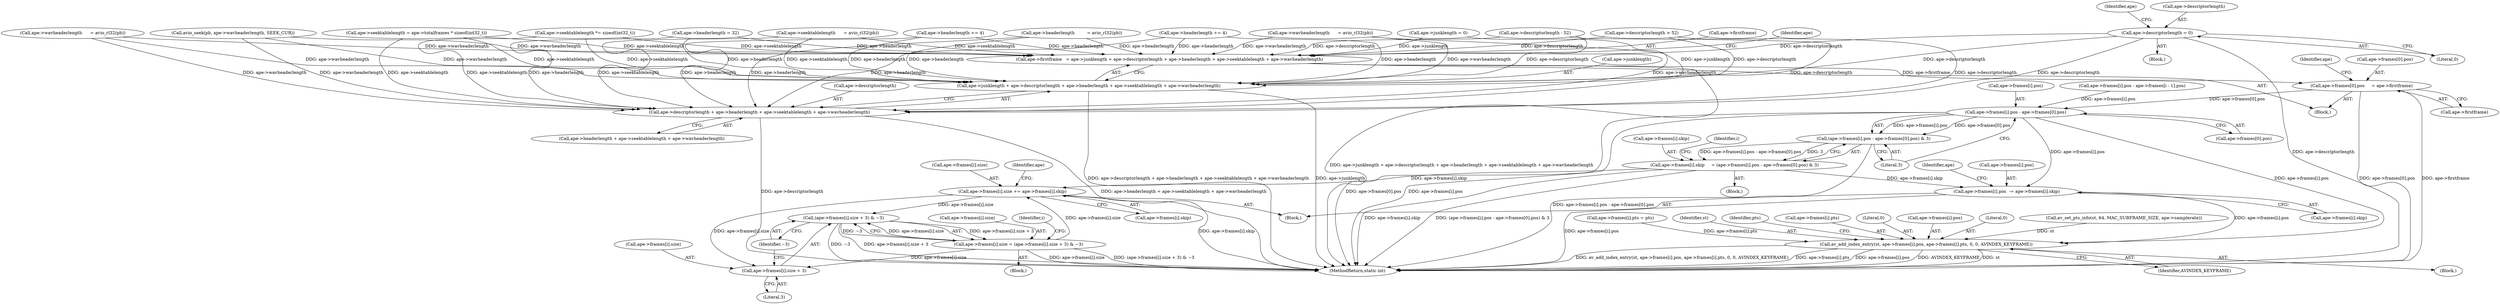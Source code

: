 digraph "0_FFmpeg_8312e3fc9041027a33c8bc667bb99740fdf41dd5@pointer" {
"1000312" [label="(Call,ape->descriptorlength = 0)"];
"1000558" [label="(Call,ape->firstframe   = ape->junklength + ape->descriptorlength + ape->headerlength + ape->seektablelength + ape->wavheaderlength)"];
"1000649" [label="(Call,ape->frames[0].pos     = ape->firstframe)"];
"1000752" [label="(Call,ape->frames[i].pos - ape->frames[0].pos)"];
"1000751" [label="(Call,(ape->frames[i].pos - ape->frames[0].pos) & 3)"];
"1000743" [label="(Call,ape->frames[i].skip     = (ape->frames[i].pos - ape->frames[0].pos) & 3)"];
"1000821" [label="(Call,ape->frames[i].pos  -= ape->frames[i].skip)"];
"1001093" [label="(Call,av_add_index_entry(st, ape->frames[i].pos, ape->frames[i].pts, 0, 0, AVINDEX_KEYFRAME))"];
"1000836" [label="(Call,ape->frames[i].size += ape->frames[i].skip)"];
"1000859" [label="(Call,(ape->frames[i].size + 3) & ~3)"];
"1000851" [label="(Call,ape->frames[i].size = (ape->frames[i].size + 3) & ~3)"];
"1000860" [label="(Call,ape->frames[i].size + 3)"];
"1000562" [label="(Call,ape->junklength + ape->descriptorlength + ape->headerlength + ape->seektablelength + ape->wavheaderlength)"];
"1000566" [label="(Call,ape->descriptorlength + ape->headerlength + ape->seektablelength + ape->wavheaderlength)"];
"1000859" [label="(Call,(ape->frames[i].size + 3) & ~3)"];
"1001084" [label="(Call,ape->frames[i].pts = pts)"];
"1000562" [label="(Call,ape->junklength + ape->descriptorlength + ape->headerlength + ape->seektablelength + ape->wavheaderlength)"];
"1000559" [label="(Call,ape->firstframe)"];
"1000691" [label="(Block,)"];
"1000316" [label="(Literal,0)"];
"1000319" [label="(Identifier,ape)"];
"1000500" [label="(Call,avio_seek(pb, ape->wavheaderlength, SEEK_CUR))"];
"1000649" [label="(Call,ape->frames[0].pos     = ape->firstframe)"];
"1000311" [label="(Block,)"];
"1000570" [label="(Call,ape->headerlength + ape->seektablelength + ape->wavheaderlength)"];
"1000411" [label="(Call,ape->seektablelength = ape->totalframes * sizeof(int32_t))"];
"1000767" [label="(Literal,3)"];
"1000212" [label="(Call,ape->seektablelength      = avio_rl32(pb))"];
"1000256" [label="(Call,ape->descriptorlength - 52)"];
"1000810" [label="(Identifier,i)"];
"1000249" [label="(Call,ape->descriptorlength > 52)"];
"1000381" [label="(Call,ape->headerlength += 4)"];
"1000868" [label="(Literal,3)"];
"1000206" [label="(Call,ape->headerlength         = avio_rl32(pb))"];
"1000840" [label="(Identifier,ape)"];
"1000752" [label="(Call,ape->frames[i].pos - ape->frames[0].pos)"];
"1000111" [label="(Block,)"];
"1000760" [label="(Call,ape->frames[0].pos)"];
"1000837" [label="(Call,ape->frames[i].size)"];
"1000851" [label="(Call,ape->frames[i].size = (ape->frames[i].size + 3) & ~3)"];
"1001094" [label="(Identifier,st)"];
"1001113" [label="(Identifier,pts)"];
"1001093" [label="(Call,av_add_index_entry(st, ape->frames[i].pos, ape->frames[i].pts, 0, 0, AVINDEX_KEYFRAME))"];
"1000751" [label="(Call,(ape->frames[i].pos - ape->frames[0].pos) & 3)"];
"1001083" [label="(Block,)"];
"1000650" [label="(Call,ape->frames[0].pos)"];
"1000743" [label="(Call,ape->frames[i].skip     = (ape->frames[i].pos - ape->frames[0].pos) & 3)"];
"1000820" [label="(Block,)"];
"1000829" [label="(Call,ape->frames[i].skip)"];
"1000855" [label="(Identifier,ape)"];
"1000346" [label="(Call,ape->wavheaderlength      = avio_rl32(pb))"];
"1000861" [label="(Call,ape->frames[i].size)"];
"1000312" [label="(Call,ape->descriptorlength = 0)"];
"1000404" [label="(Call,ape->seektablelength *= sizeof(int32_t))"];
"1000664" [label="(Identifier,ape)"];
"1000726" [label="(Call,ape->frames[i].pos - ape->frames[i - 1].pos)"];
"1000129" [label="(Call,ape->junklength = 0)"];
"1000744" [label="(Call,ape->frames[i].skip)"];
"1000860" [label="(Call,ape->frames[i].size + 3)"];
"1000567" [label="(Call,ape->descriptorlength)"];
"1000690" [label="(Identifier,i)"];
"1000753" [label="(Call,ape->frames[i].pos)"];
"1000836" [label="(Call,ape->frames[i].size += ape->frames[i].skip)"];
"1000852" [label="(Call,ape->frames[i].size)"];
"1000563" [label="(Call,ape->junklength)"];
"1000869" [label="(Identifier,~3)"];
"1000822" [label="(Call,ape->frames[i].pos)"];
"1000399" [label="(Call,ape->headerlength += 4)"];
"1001111" [label="(Identifier,AVINDEX_KEYFRAME)"];
"1000313" [label="(Call,ape->descriptorlength)"];
"1000218" [label="(Call,ape->wavheaderlength      = avio_rl32(pb))"];
"1000657" [label="(Call,ape->firstframe)"];
"1000566" [label="(Call,ape->descriptorlength + ape->headerlength + ape->seektablelength + ape->wavheaderlength)"];
"1001121" [label="(MethodReturn,static int)"];
"1000558" [label="(Call,ape->firstframe   = ape->junklength + ape->descriptorlength + ape->headerlength + ape->seektablelength + ape->wavheaderlength)"];
"1000317" [label="(Call,ape->headerlength = 32)"];
"1000821" [label="(Call,ape->frames[i].pos  -= ape->frames[i].skip)"];
"1001102" [label="(Call,ape->frames[i].pts)"];
"1001109" [label="(Literal,0)"];
"1000844" [label="(Call,ape->frames[i].skip)"];
"1001095" [label="(Call,ape->frames[i].pos)"];
"1000583" [label="(Identifier,ape)"];
"1001110" [label="(Literal,0)"];
"1000811" [label="(Block,)"];
"1001014" [label="(Call,av_set_pts_info(st, 64, MAC_SUBFRAME_SIZE, ape->samplerate))"];
"1000312" -> "1000311"  [label="AST: "];
"1000312" -> "1000316"  [label="CFG: "];
"1000313" -> "1000312"  [label="AST: "];
"1000316" -> "1000312"  [label="AST: "];
"1000319" -> "1000312"  [label="CFG: "];
"1000312" -> "1001121"  [label="DDG: ape->descriptorlength"];
"1000312" -> "1000558"  [label="DDG: ape->descriptorlength"];
"1000312" -> "1000562"  [label="DDG: ape->descriptorlength"];
"1000312" -> "1000566"  [label="DDG: ape->descriptorlength"];
"1000558" -> "1000111"  [label="AST: "];
"1000558" -> "1000562"  [label="CFG: "];
"1000559" -> "1000558"  [label="AST: "];
"1000562" -> "1000558"  [label="AST: "];
"1000583" -> "1000558"  [label="CFG: "];
"1000558" -> "1001121"  [label="DDG: ape->junklength + ape->descriptorlength + ape->headerlength + ape->seektablelength + ape->wavheaderlength"];
"1000129" -> "1000558"  [label="DDG: ape->junklength"];
"1000256" -> "1000558"  [label="DDG: ape->descriptorlength"];
"1000249" -> "1000558"  [label="DDG: ape->descriptorlength"];
"1000317" -> "1000558"  [label="DDG: ape->headerlength"];
"1000381" -> "1000558"  [label="DDG: ape->headerlength"];
"1000399" -> "1000558"  [label="DDG: ape->headerlength"];
"1000206" -> "1000558"  [label="DDG: ape->headerlength"];
"1000404" -> "1000558"  [label="DDG: ape->seektablelength"];
"1000411" -> "1000558"  [label="DDG: ape->seektablelength"];
"1000212" -> "1000558"  [label="DDG: ape->seektablelength"];
"1000218" -> "1000558"  [label="DDG: ape->wavheaderlength"];
"1000346" -> "1000558"  [label="DDG: ape->wavheaderlength"];
"1000500" -> "1000558"  [label="DDG: ape->wavheaderlength"];
"1000558" -> "1000649"  [label="DDG: ape->firstframe"];
"1000649" -> "1000111"  [label="AST: "];
"1000649" -> "1000657"  [label="CFG: "];
"1000650" -> "1000649"  [label="AST: "];
"1000657" -> "1000649"  [label="AST: "];
"1000664" -> "1000649"  [label="CFG: "];
"1000649" -> "1001121"  [label="DDG: ape->frames[0].pos"];
"1000649" -> "1001121"  [label="DDG: ape->firstframe"];
"1000649" -> "1000752"  [label="DDG: ape->frames[0].pos"];
"1000752" -> "1000751"  [label="AST: "];
"1000752" -> "1000760"  [label="CFG: "];
"1000753" -> "1000752"  [label="AST: "];
"1000760" -> "1000752"  [label="AST: "];
"1000767" -> "1000752"  [label="CFG: "];
"1000752" -> "1001121"  [label="DDG: ape->frames[0].pos"];
"1000752" -> "1001121"  [label="DDG: ape->frames[i].pos"];
"1000752" -> "1000751"  [label="DDG: ape->frames[i].pos"];
"1000752" -> "1000751"  [label="DDG: ape->frames[0].pos"];
"1000726" -> "1000752"  [label="DDG: ape->frames[i].pos"];
"1000752" -> "1000821"  [label="DDG: ape->frames[i].pos"];
"1000752" -> "1001093"  [label="DDG: ape->frames[i].pos"];
"1000751" -> "1000743"  [label="AST: "];
"1000751" -> "1000767"  [label="CFG: "];
"1000767" -> "1000751"  [label="AST: "];
"1000743" -> "1000751"  [label="CFG: "];
"1000751" -> "1001121"  [label="DDG: ape->frames[i].pos - ape->frames[0].pos"];
"1000751" -> "1000743"  [label="DDG: ape->frames[i].pos - ape->frames[0].pos"];
"1000751" -> "1000743"  [label="DDG: 3"];
"1000743" -> "1000691"  [label="AST: "];
"1000744" -> "1000743"  [label="AST: "];
"1000690" -> "1000743"  [label="CFG: "];
"1000743" -> "1001121"  [label="DDG: (ape->frames[i].pos - ape->frames[0].pos) & 3"];
"1000743" -> "1001121"  [label="DDG: ape->frames[i].skip"];
"1000743" -> "1000821"  [label="DDG: ape->frames[i].skip"];
"1000743" -> "1000836"  [label="DDG: ape->frames[i].skip"];
"1000821" -> "1000820"  [label="AST: "];
"1000821" -> "1000829"  [label="CFG: "];
"1000822" -> "1000821"  [label="AST: "];
"1000829" -> "1000821"  [label="AST: "];
"1000840" -> "1000821"  [label="CFG: "];
"1000821" -> "1001121"  [label="DDG: ape->frames[i].pos"];
"1000821" -> "1001093"  [label="DDG: ape->frames[i].pos"];
"1001093" -> "1001083"  [label="AST: "];
"1001093" -> "1001111"  [label="CFG: "];
"1001094" -> "1001093"  [label="AST: "];
"1001095" -> "1001093"  [label="AST: "];
"1001102" -> "1001093"  [label="AST: "];
"1001109" -> "1001093"  [label="AST: "];
"1001110" -> "1001093"  [label="AST: "];
"1001111" -> "1001093"  [label="AST: "];
"1001113" -> "1001093"  [label="CFG: "];
"1001093" -> "1001121"  [label="DDG: AVINDEX_KEYFRAME"];
"1001093" -> "1001121"  [label="DDG: st"];
"1001093" -> "1001121"  [label="DDG: av_add_index_entry(st, ape->frames[i].pos, ape->frames[i].pts, 0, 0, AVINDEX_KEYFRAME)"];
"1001093" -> "1001121"  [label="DDG: ape->frames[i].pts"];
"1001093" -> "1001121"  [label="DDG: ape->frames[i].pos"];
"1001014" -> "1001093"  [label="DDG: st"];
"1001084" -> "1001093"  [label="DDG: ape->frames[i].pts"];
"1000836" -> "1000820"  [label="AST: "];
"1000836" -> "1000844"  [label="CFG: "];
"1000837" -> "1000836"  [label="AST: "];
"1000844" -> "1000836"  [label="AST: "];
"1000855" -> "1000836"  [label="CFG: "];
"1000836" -> "1001121"  [label="DDG: ape->frames[i].skip"];
"1000851" -> "1000836"  [label="DDG: ape->frames[i].size"];
"1000836" -> "1000859"  [label="DDG: ape->frames[i].size"];
"1000836" -> "1000860"  [label="DDG: ape->frames[i].size"];
"1000859" -> "1000851"  [label="AST: "];
"1000859" -> "1000869"  [label="CFG: "];
"1000860" -> "1000859"  [label="AST: "];
"1000869" -> "1000859"  [label="AST: "];
"1000851" -> "1000859"  [label="CFG: "];
"1000859" -> "1001121"  [label="DDG: ape->frames[i].size + 3"];
"1000859" -> "1001121"  [label="DDG: ~3"];
"1000859" -> "1000851"  [label="DDG: ape->frames[i].size + 3"];
"1000859" -> "1000851"  [label="DDG: ~3"];
"1000851" -> "1000859"  [label="DDG: ape->frames[i].size"];
"1000851" -> "1000811"  [label="AST: "];
"1000852" -> "1000851"  [label="AST: "];
"1000810" -> "1000851"  [label="CFG: "];
"1000851" -> "1001121"  [label="DDG: ape->frames[i].size"];
"1000851" -> "1001121"  [label="DDG: (ape->frames[i].size + 3) & ~3"];
"1000851" -> "1000860"  [label="DDG: ape->frames[i].size"];
"1000860" -> "1000868"  [label="CFG: "];
"1000861" -> "1000860"  [label="AST: "];
"1000868" -> "1000860"  [label="AST: "];
"1000869" -> "1000860"  [label="CFG: "];
"1000562" -> "1000566"  [label="CFG: "];
"1000563" -> "1000562"  [label="AST: "];
"1000566" -> "1000562"  [label="AST: "];
"1000562" -> "1001121"  [label="DDG: ape->junklength"];
"1000562" -> "1001121"  [label="DDG: ape->descriptorlength + ape->headerlength + ape->seektablelength + ape->wavheaderlength"];
"1000129" -> "1000562"  [label="DDG: ape->junklength"];
"1000256" -> "1000562"  [label="DDG: ape->descriptorlength"];
"1000249" -> "1000562"  [label="DDG: ape->descriptorlength"];
"1000317" -> "1000562"  [label="DDG: ape->headerlength"];
"1000381" -> "1000562"  [label="DDG: ape->headerlength"];
"1000399" -> "1000562"  [label="DDG: ape->headerlength"];
"1000206" -> "1000562"  [label="DDG: ape->headerlength"];
"1000404" -> "1000562"  [label="DDG: ape->seektablelength"];
"1000411" -> "1000562"  [label="DDG: ape->seektablelength"];
"1000212" -> "1000562"  [label="DDG: ape->seektablelength"];
"1000218" -> "1000562"  [label="DDG: ape->wavheaderlength"];
"1000346" -> "1000562"  [label="DDG: ape->wavheaderlength"];
"1000500" -> "1000562"  [label="DDG: ape->wavheaderlength"];
"1000566" -> "1000570"  [label="CFG: "];
"1000567" -> "1000566"  [label="AST: "];
"1000570" -> "1000566"  [label="AST: "];
"1000566" -> "1001121"  [label="DDG: ape->descriptorlength"];
"1000566" -> "1001121"  [label="DDG: ape->headerlength + ape->seektablelength + ape->wavheaderlength"];
"1000256" -> "1000566"  [label="DDG: ape->descriptorlength"];
"1000249" -> "1000566"  [label="DDG: ape->descriptorlength"];
"1000317" -> "1000566"  [label="DDG: ape->headerlength"];
"1000381" -> "1000566"  [label="DDG: ape->headerlength"];
"1000399" -> "1000566"  [label="DDG: ape->headerlength"];
"1000206" -> "1000566"  [label="DDG: ape->headerlength"];
"1000404" -> "1000566"  [label="DDG: ape->seektablelength"];
"1000411" -> "1000566"  [label="DDG: ape->seektablelength"];
"1000212" -> "1000566"  [label="DDG: ape->seektablelength"];
"1000218" -> "1000566"  [label="DDG: ape->wavheaderlength"];
"1000346" -> "1000566"  [label="DDG: ape->wavheaderlength"];
"1000500" -> "1000566"  [label="DDG: ape->wavheaderlength"];
}
